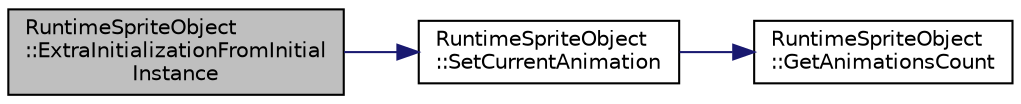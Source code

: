 digraph "RuntimeSpriteObject::ExtraInitializationFromInitialInstance"
{
  edge [fontname="Helvetica",fontsize="10",labelfontname="Helvetica",labelfontsize="10"];
  node [fontname="Helvetica",fontsize="10",shape=record];
  rankdir="LR";
  Node1 [label="RuntimeSpriteObject\l::ExtraInitializationFromInitial\lInstance",height=0.2,width=0.4,color="black", fillcolor="grey75", style="filled", fontcolor="black"];
  Node1 -> Node2 [color="midnightblue",fontsize="10",style="solid",fontname="Helvetica"];
  Node2 [label="RuntimeSpriteObject\l::SetCurrentAnimation",height=0.2,width=0.4,color="black", fillcolor="white", style="filled",URL="$dd/d1a/class_runtime_sprite_object.html#a28008792dc44dd307e02d7590f270dca",tooltip="Change the animation to play. "];
  Node2 -> Node3 [color="midnightblue",fontsize="10",style="solid",fontname="Helvetica"];
  Node3 [label="RuntimeSpriteObject\l::GetAnimationsCount",height=0.2,width=0.4,color="black", fillcolor="white", style="filled",URL="$dd/d1a/class_runtime_sprite_object.html#afe3313b2c27cbf534fa58de46fdf3fcc",tooltip="Get the number of animations inside this object. "];
}
